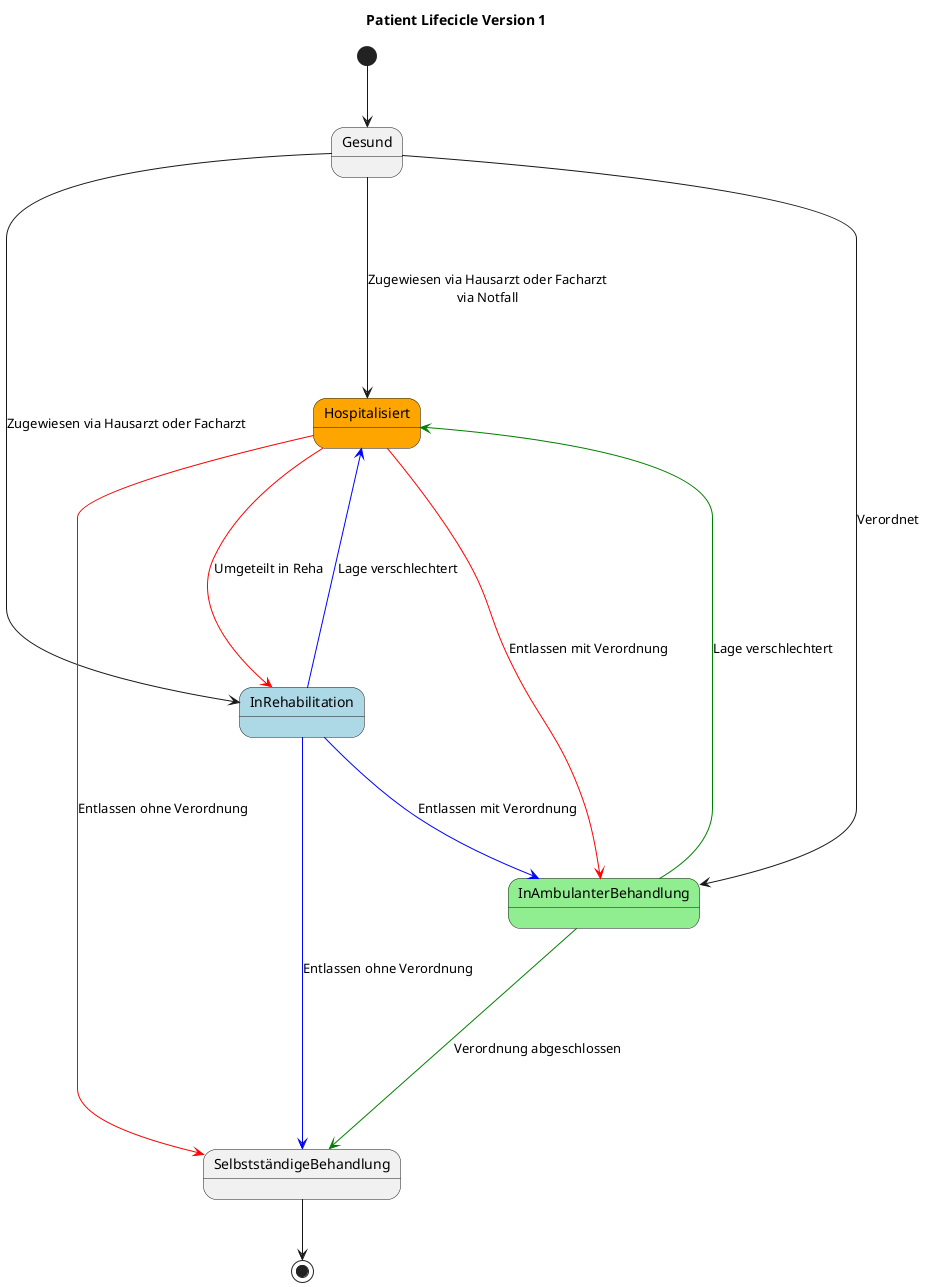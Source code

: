 @startuml Therapie Lifecicle
title Patient Lifecicle Version 1

State Gesund
State Hospitalisiert #Orange
State InAmbulanterBehandlung #LightGreen
State InRehabilitation #LightBlue

[*] --> Gesund

Gesund ---->  Hospitalisiert : Zugewiesen via Hausarzt oder Facharzt\nvia Notfall
Gesund ---->  InRehabilitation : Zugewiesen via Hausarzt oder Facharzt
Gesund ---->  InAmbulanterBehandlung : Verordnet

Hospitalisiert --[#Red]--> InRehabilitation : Umgeteilt in Reha
Hospitalisiert --[#Red]--> InAmbulanterBehandlung : Entlassen mit Verordnung
Hospitalisiert --[#Red]--> SelbstständigeBehandlung : Entlassen ohne Verordnung

InRehabilitation --[#Blue]-> InAmbulanterBehandlung : Entlassen mit Verordnung
InRehabilitation --[#Blue]--> Hospitalisiert : Lage verschlechtert
InRehabilitation --[#Blue]--> SelbstständigeBehandlung : Entlassen ohne Verordnung

InAmbulanterBehandlung --[#Green]--> Hospitalisiert : Lage verschlechtert
InAmbulanterBehandlung --[#Green]--> SelbstständigeBehandlung : Verordnung abgeschlossen

SelbstständigeBehandlung --> [*]

@enduml